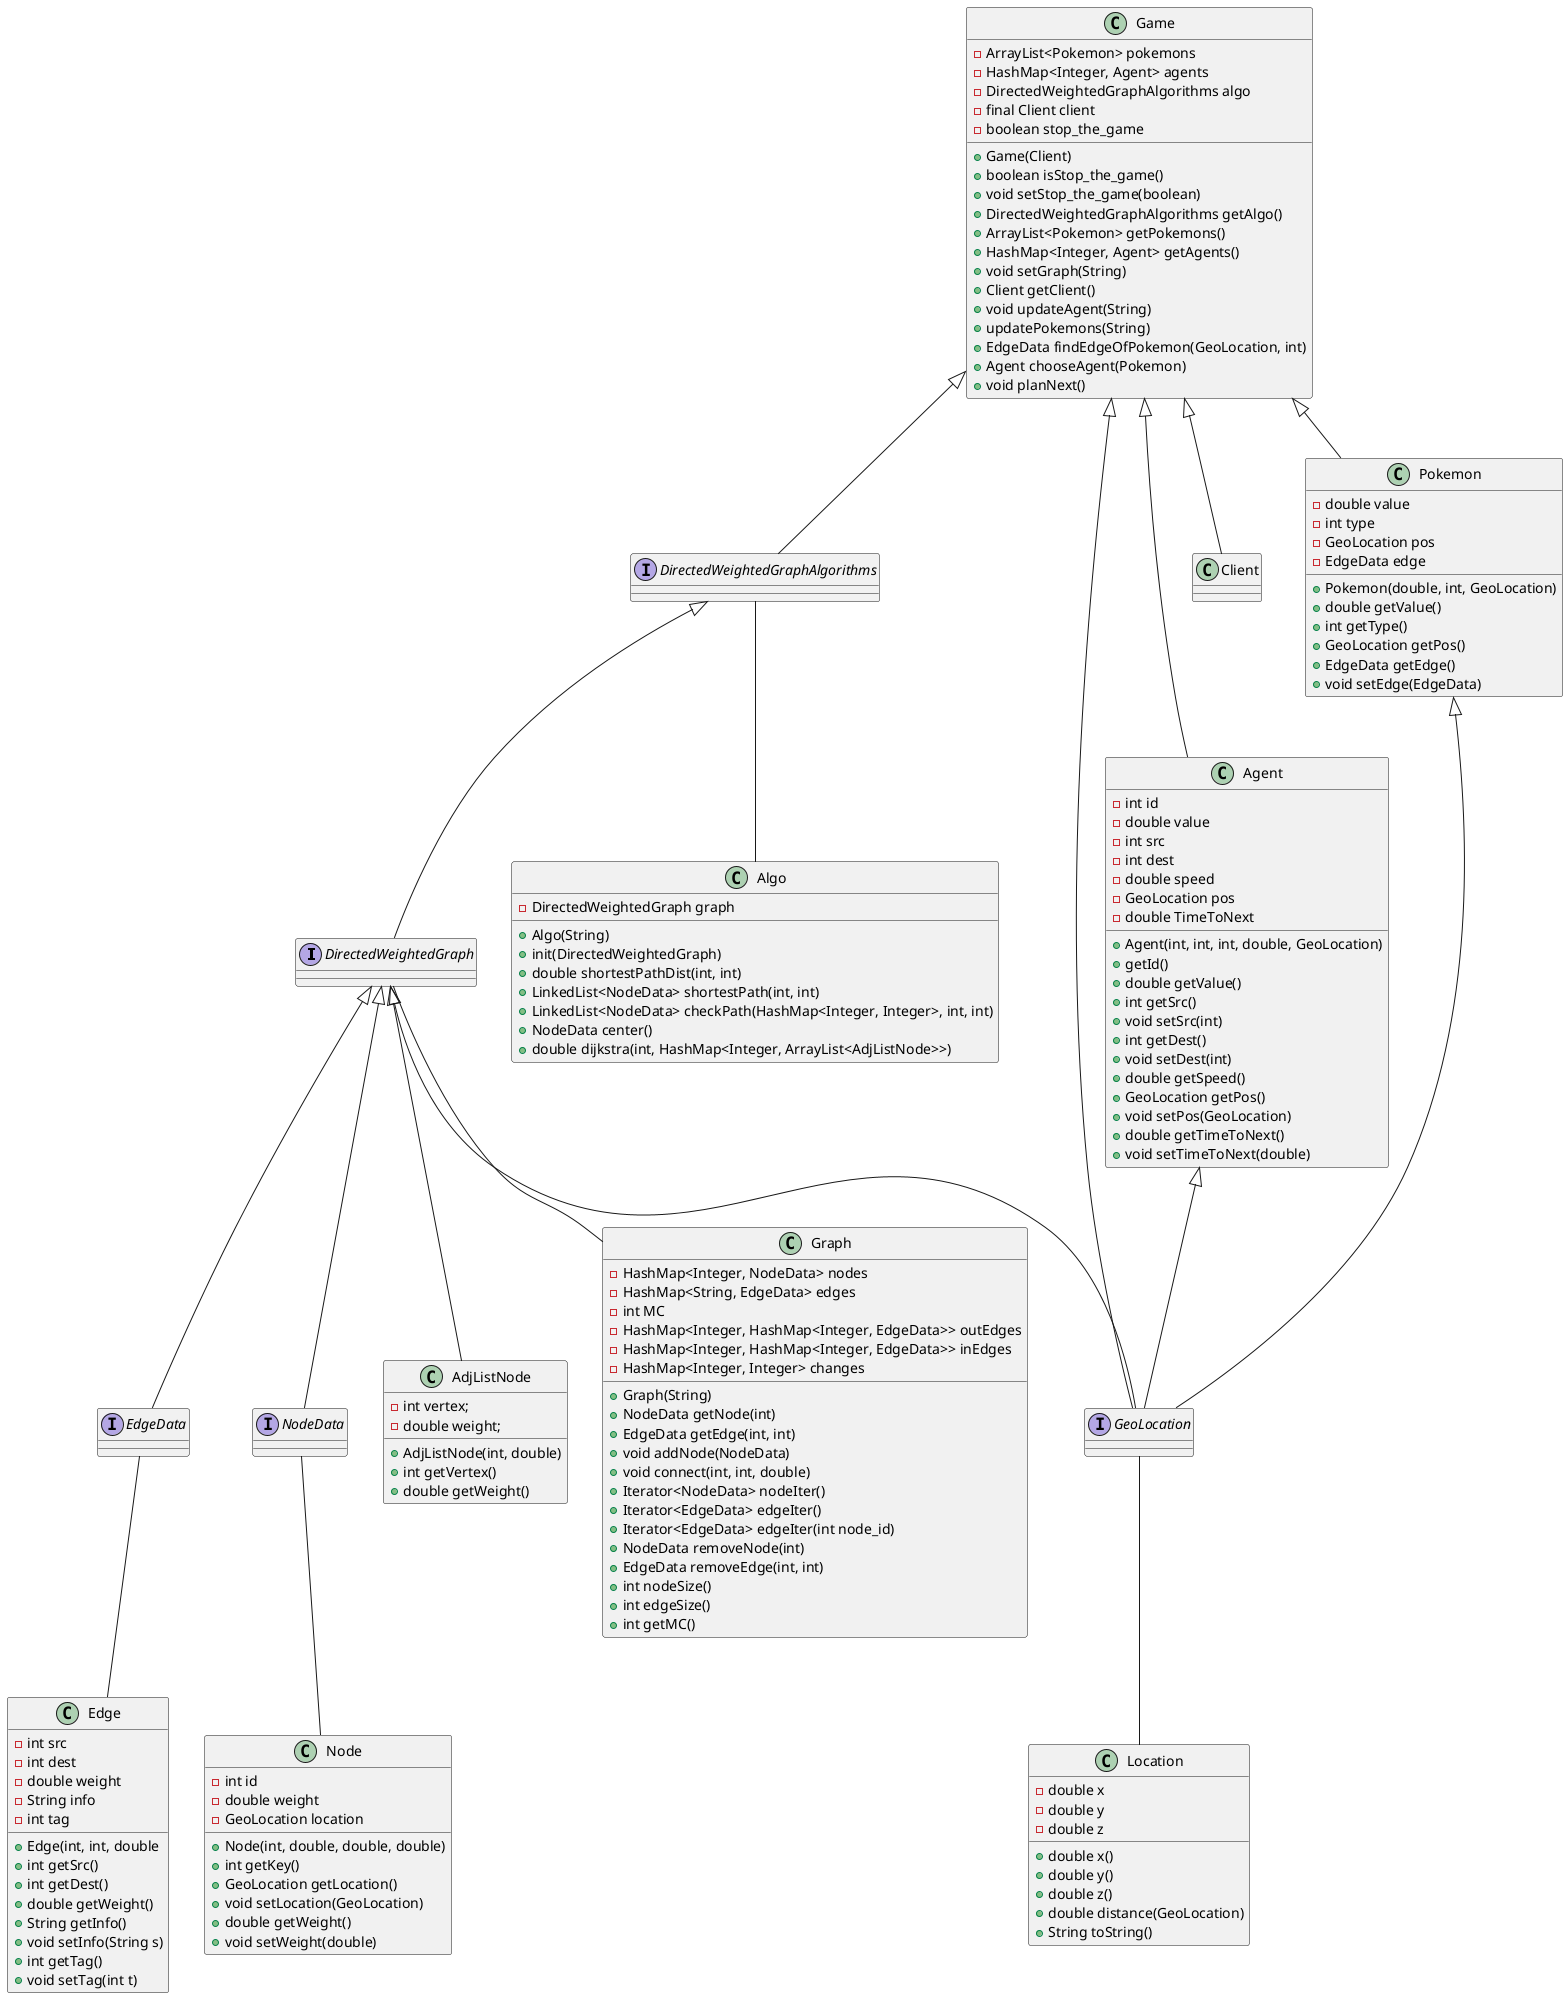 @startuml
'https://plantuml.com/class-diagram

interface DirectedWeightedGraph
interface DirectedWeightedGraphAlgorithms
interface EdgeData
interface GeoLocation
interface NodeData
class Algo
class AdjListNode
class Graph
class Location
class Node
class Edge
class Agent
class Client
class Pokemon
class Game

DirectedWeightedGraph -- Graph
DirectedWeightedGraphAlgorithms -- Algo
EdgeData -- Edge
GeoLocation -- Location
NodeData -- Node
DirectedWeightedGraphAlgorithms <|-- DirectedWeightedGraph
DirectedWeightedGraph <|-- EdgeData
DirectedWeightedGraph <|-- NodeData
DirectedWeightedGraph <|-- AdjListNode
DirectedWeightedGraph <|-- GeoLocation
Game <|-- Pokemon
Game <|-- Agent
Game <|-- Client
Game <|-- DirectedWeightedGraphAlgorithms
Game <|-- GeoLocation
Pokemon <|-- GeoLocation
Agent <|-- GeoLocation


class AdjListNode
{
    -int vertex;
    -double weight;
    +AdjListNode(int, double)
    +int getVertex()
    +double getWeight()
}

class Graph
{
    -HashMap<Integer, NodeData> nodes
    -HashMap<String, EdgeData> edges
    -int MC
    -HashMap<Integer, HashMap<Integer, EdgeData>> outEdges
    -HashMap<Integer, HashMap<Integer, EdgeData>> inEdges
    -HashMap<Integer, Integer> changes
    +Graph(String)
    +NodeData getNode(int)
    +EdgeData getEdge(int, int)
    +void addNode(NodeData)
    +void connect(int, int, double)
    +Iterator<NodeData> nodeIter()
    +Iterator<EdgeData> edgeIter()
    +Iterator<EdgeData> edgeIter(int node_id)
    +NodeData removeNode(int)
    +EdgeData removeEdge(int, int)
    +int nodeSize()
    +int edgeSize()
    +int getMC()
}

class Algo
{
    -DirectedWeightedGraph graph
    +Algo(String)
    +init(DirectedWeightedGraph)
    +double shortestPathDist(int, int)
    +LinkedList<NodeData> shortestPath(int, int)
    +LinkedList<NodeData> checkPath(HashMap<Integer, Integer>, int, int)
    +NodeData center()
    +double dijkstra(int, HashMap<Integer, ArrayList<AdjListNode>>)
}

class Edge
{
    -int src
    -int dest
    -double weight
    -String info
    -int tag
    +Edge(int, int, double
    +int getSrc()
    +int getDest()
    +double getWeight()
    +String getInfo()
    +void setInfo(String s)
    +int getTag()
    +void setTag(int t)
}

class Node
{
    -int id
    -double weight
    -GeoLocation location
    +Node(int, double, double, double)
    +int getKey()
    +GeoLocation getLocation()
    +void setLocation(GeoLocation)
    +double getWeight()
    +void setWeight(double)
}

class Location
{
    -double x
    -double y
    -double z
    +double x()
    +double y()
    +double z()
    +double distance(GeoLocation)
    +String toString()
}

class Agent
{
    -int id
    -double value
    -int src
    -int dest
    -double speed
    -GeoLocation pos
    -double TimeToNext
    +Agent(int, int, int, double, GeoLocation)
    +getId()
    +double getValue()
    +int getSrc()
    +void setSrc(int)
    +int getDest()
    +void setDest(int)
    +double getSpeed()
    +GeoLocation getPos()
    +void setPos(GeoLocation)
    +double getTimeToNext()
    +void setTimeToNext(double)
}


class Pokemon
{
    -double value
    -int type
    -GeoLocation pos
    -EdgeData edge
    +Pokemon(double, int, GeoLocation)
    +double getValue()
    +int getType()
    +GeoLocation getPos()
    +EdgeData getEdge()
    +void setEdge(EdgeData)
}

class Game
{
    -ArrayList<Pokemon> pokemons
    -HashMap<Integer, Agent> agents
    -DirectedWeightedGraphAlgorithms algo
    -final Client client
    -boolean stop_the_game
    +Game(Client)
    +boolean isStop_the_game()
    +void setStop_the_game(boolean)
    +DirectedWeightedGraphAlgorithms getAlgo()
    +ArrayList<Pokemon> getPokemons()
    +HashMap<Integer, Agent> getAgents()
    +void setGraph(String)
    +Client getClient()
    +void updateAgent(String)
    +updatePokemons(String)
    +EdgeData findEdgeOfPokemon(GeoLocation, int)
    +Agent chooseAgent(Pokemon)
    +void planNext()
}

@enduml



@enduml